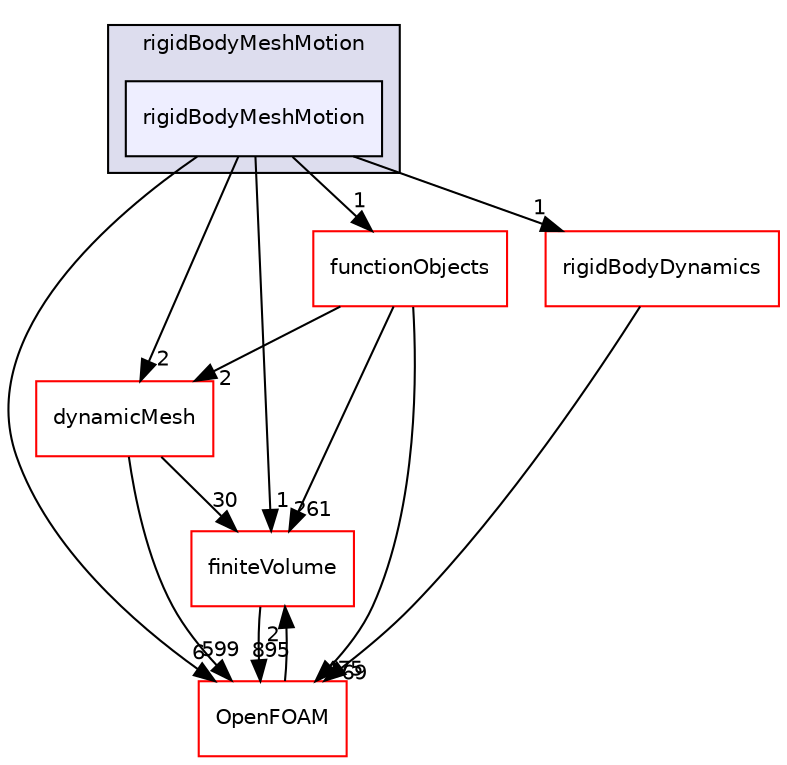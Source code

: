 digraph "src/rigidBodyMeshMotion/rigidBodyMeshMotion" {
  bgcolor=transparent;
  compound=true
  node [ fontsize="10", fontname="Helvetica"];
  edge [ labelfontsize="10", labelfontname="Helvetica"];
  subgraph clusterdir_f7c4c91d76964006204b3afe5679c6fe {
    graph [ bgcolor="#ddddee", pencolor="black", label="rigidBodyMeshMotion" fontname="Helvetica", fontsize="10", URL="dir_f7c4c91d76964006204b3afe5679c6fe.html"]
  dir_3ba619a4fdd878d3eb78b30c86d5a0a1 [shape=box, label="rigidBodyMeshMotion", style="filled", fillcolor="#eeeeff", pencolor="black", URL="dir_3ba619a4fdd878d3eb78b30c86d5a0a1.html"];
  }
  dir_9bd15774b555cf7259a6fa18f99fe99b [shape=box label="finiteVolume" color="red" URL="dir_9bd15774b555cf7259a6fa18f99fe99b.html"];
  dir_910720b80d2212eaa7292c1abd76c375 [shape=box label="rigidBodyDynamics" color="red" URL="dir_910720b80d2212eaa7292c1abd76c375.html"];
  dir_63742796c427c97a292c80f7db71da36 [shape=box label="dynamicMesh" color="red" URL="dir_63742796c427c97a292c80f7db71da36.html"];
  dir_de23f6d4f0962ea995903f5110543226 [shape=box label="functionObjects" color="red" URL="dir_de23f6d4f0962ea995903f5110543226.html"];
  dir_c5473ff19b20e6ec4dfe5c310b3778a8 [shape=box label="OpenFOAM" color="red" URL="dir_c5473ff19b20e6ec4dfe5c310b3778a8.html"];
  dir_9bd15774b555cf7259a6fa18f99fe99b->dir_c5473ff19b20e6ec4dfe5c310b3778a8 [headlabel="895", labeldistance=1.5 headhref="dir_000814_002151.html"];
  dir_910720b80d2212eaa7292c1abd76c375->dir_c5473ff19b20e6ec4dfe5c310b3778a8 [headlabel="69", labeldistance=1.5 headhref="dir_003490_002151.html"];
  dir_63742796c427c97a292c80f7db71da36->dir_9bd15774b555cf7259a6fa18f99fe99b [headlabel="30", labeldistance=1.5 headhref="dir_000588_000814.html"];
  dir_63742796c427c97a292c80f7db71da36->dir_c5473ff19b20e6ec4dfe5c310b3778a8 [headlabel="599", labeldistance=1.5 headhref="dir_000588_002151.html"];
  dir_3ba619a4fdd878d3eb78b30c86d5a0a1->dir_9bd15774b555cf7259a6fa18f99fe99b [headlabel="1", labeldistance=1.5 headhref="dir_003548_000814.html"];
  dir_3ba619a4fdd878d3eb78b30c86d5a0a1->dir_910720b80d2212eaa7292c1abd76c375 [headlabel="1", labeldistance=1.5 headhref="dir_003548_003490.html"];
  dir_3ba619a4fdd878d3eb78b30c86d5a0a1->dir_63742796c427c97a292c80f7db71da36 [headlabel="2", labeldistance=1.5 headhref="dir_003548_000588.html"];
  dir_3ba619a4fdd878d3eb78b30c86d5a0a1->dir_de23f6d4f0962ea995903f5110543226 [headlabel="1", labeldistance=1.5 headhref="dir_003548_000879.html"];
  dir_3ba619a4fdd878d3eb78b30c86d5a0a1->dir_c5473ff19b20e6ec4dfe5c310b3778a8 [headlabel="6", labeldistance=1.5 headhref="dir_003548_002151.html"];
  dir_de23f6d4f0962ea995903f5110543226->dir_9bd15774b555cf7259a6fa18f99fe99b [headlabel="261", labeldistance=1.5 headhref="dir_000879_000814.html"];
  dir_de23f6d4f0962ea995903f5110543226->dir_63742796c427c97a292c80f7db71da36 [headlabel="2", labeldistance=1.5 headhref="dir_000879_000588.html"];
  dir_de23f6d4f0962ea995903f5110543226->dir_c5473ff19b20e6ec4dfe5c310b3778a8 [headlabel="475", labeldistance=1.5 headhref="dir_000879_002151.html"];
  dir_c5473ff19b20e6ec4dfe5c310b3778a8->dir_9bd15774b555cf7259a6fa18f99fe99b [headlabel="2", labeldistance=1.5 headhref="dir_002151_000814.html"];
}
